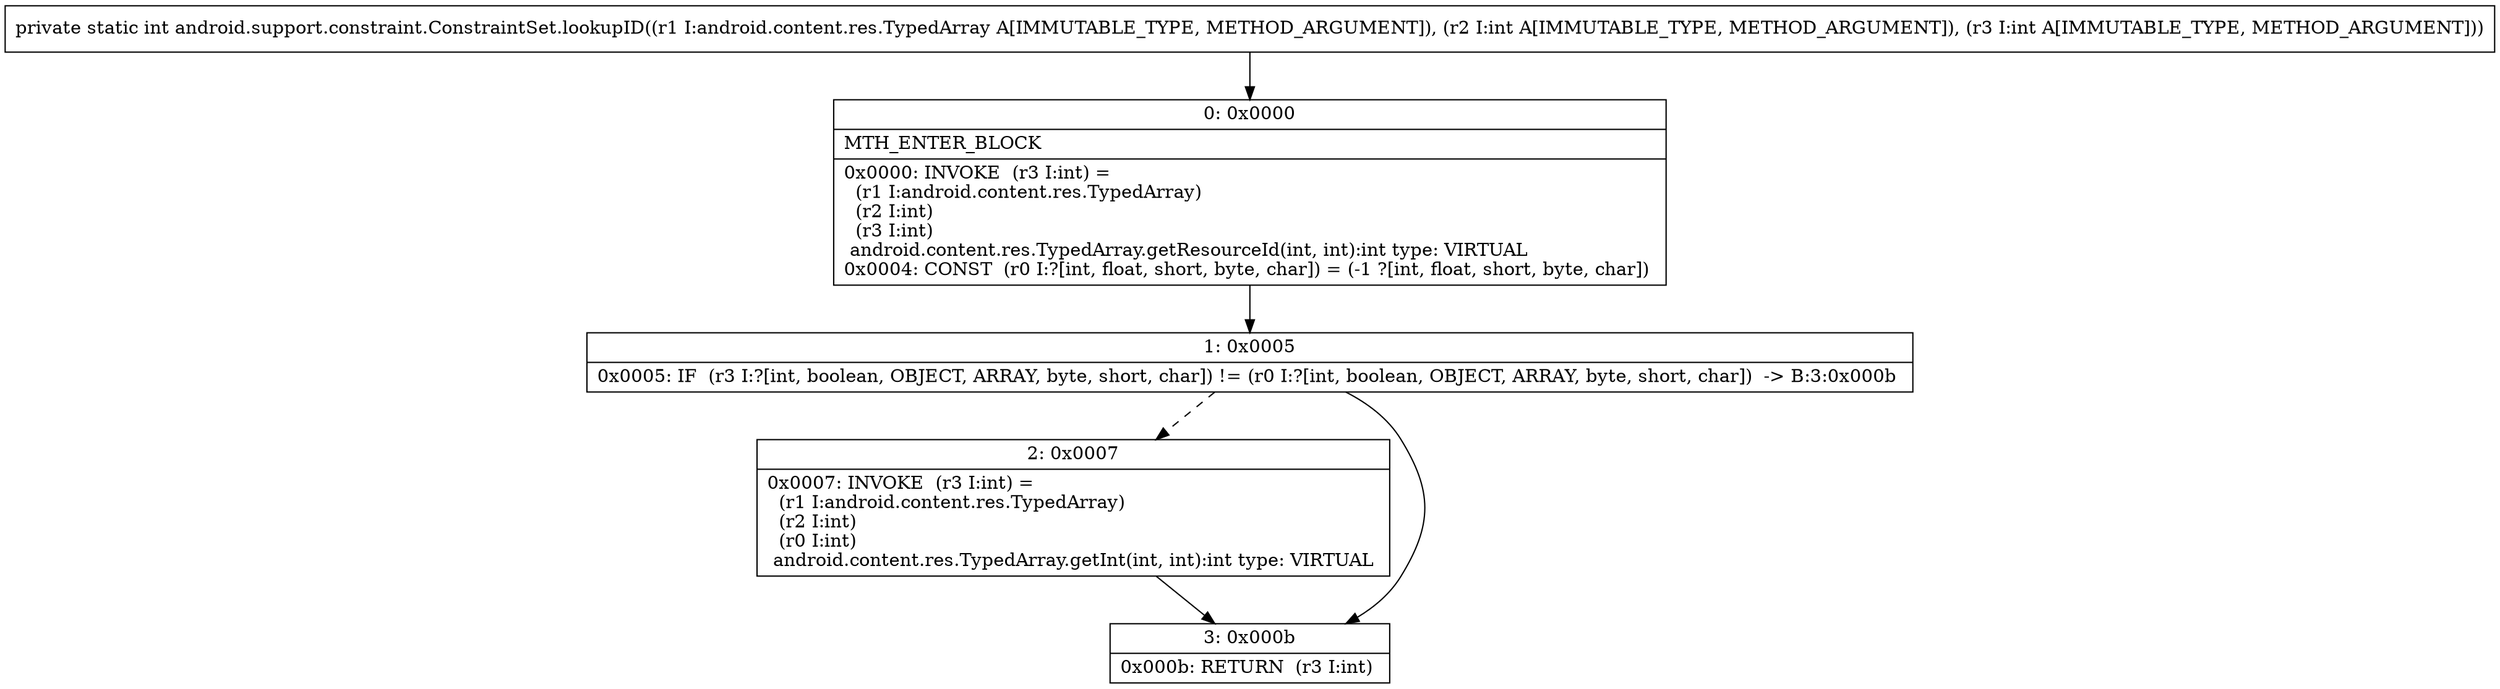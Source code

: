 digraph "CFG forandroid.support.constraint.ConstraintSet.lookupID(Landroid\/content\/res\/TypedArray;II)I" {
Node_0 [shape=record,label="{0\:\ 0x0000|MTH_ENTER_BLOCK\l|0x0000: INVOKE  (r3 I:int) = \l  (r1 I:android.content.res.TypedArray)\l  (r2 I:int)\l  (r3 I:int)\l android.content.res.TypedArray.getResourceId(int, int):int type: VIRTUAL \l0x0004: CONST  (r0 I:?[int, float, short, byte, char]) = (\-1 ?[int, float, short, byte, char]) \l}"];
Node_1 [shape=record,label="{1\:\ 0x0005|0x0005: IF  (r3 I:?[int, boolean, OBJECT, ARRAY, byte, short, char]) != (r0 I:?[int, boolean, OBJECT, ARRAY, byte, short, char])  \-\> B:3:0x000b \l}"];
Node_2 [shape=record,label="{2\:\ 0x0007|0x0007: INVOKE  (r3 I:int) = \l  (r1 I:android.content.res.TypedArray)\l  (r2 I:int)\l  (r0 I:int)\l android.content.res.TypedArray.getInt(int, int):int type: VIRTUAL \l}"];
Node_3 [shape=record,label="{3\:\ 0x000b|0x000b: RETURN  (r3 I:int) \l}"];
MethodNode[shape=record,label="{private static int android.support.constraint.ConstraintSet.lookupID((r1 I:android.content.res.TypedArray A[IMMUTABLE_TYPE, METHOD_ARGUMENT]), (r2 I:int A[IMMUTABLE_TYPE, METHOD_ARGUMENT]), (r3 I:int A[IMMUTABLE_TYPE, METHOD_ARGUMENT])) }"];
MethodNode -> Node_0;
Node_0 -> Node_1;
Node_1 -> Node_2[style=dashed];
Node_1 -> Node_3;
Node_2 -> Node_3;
}

